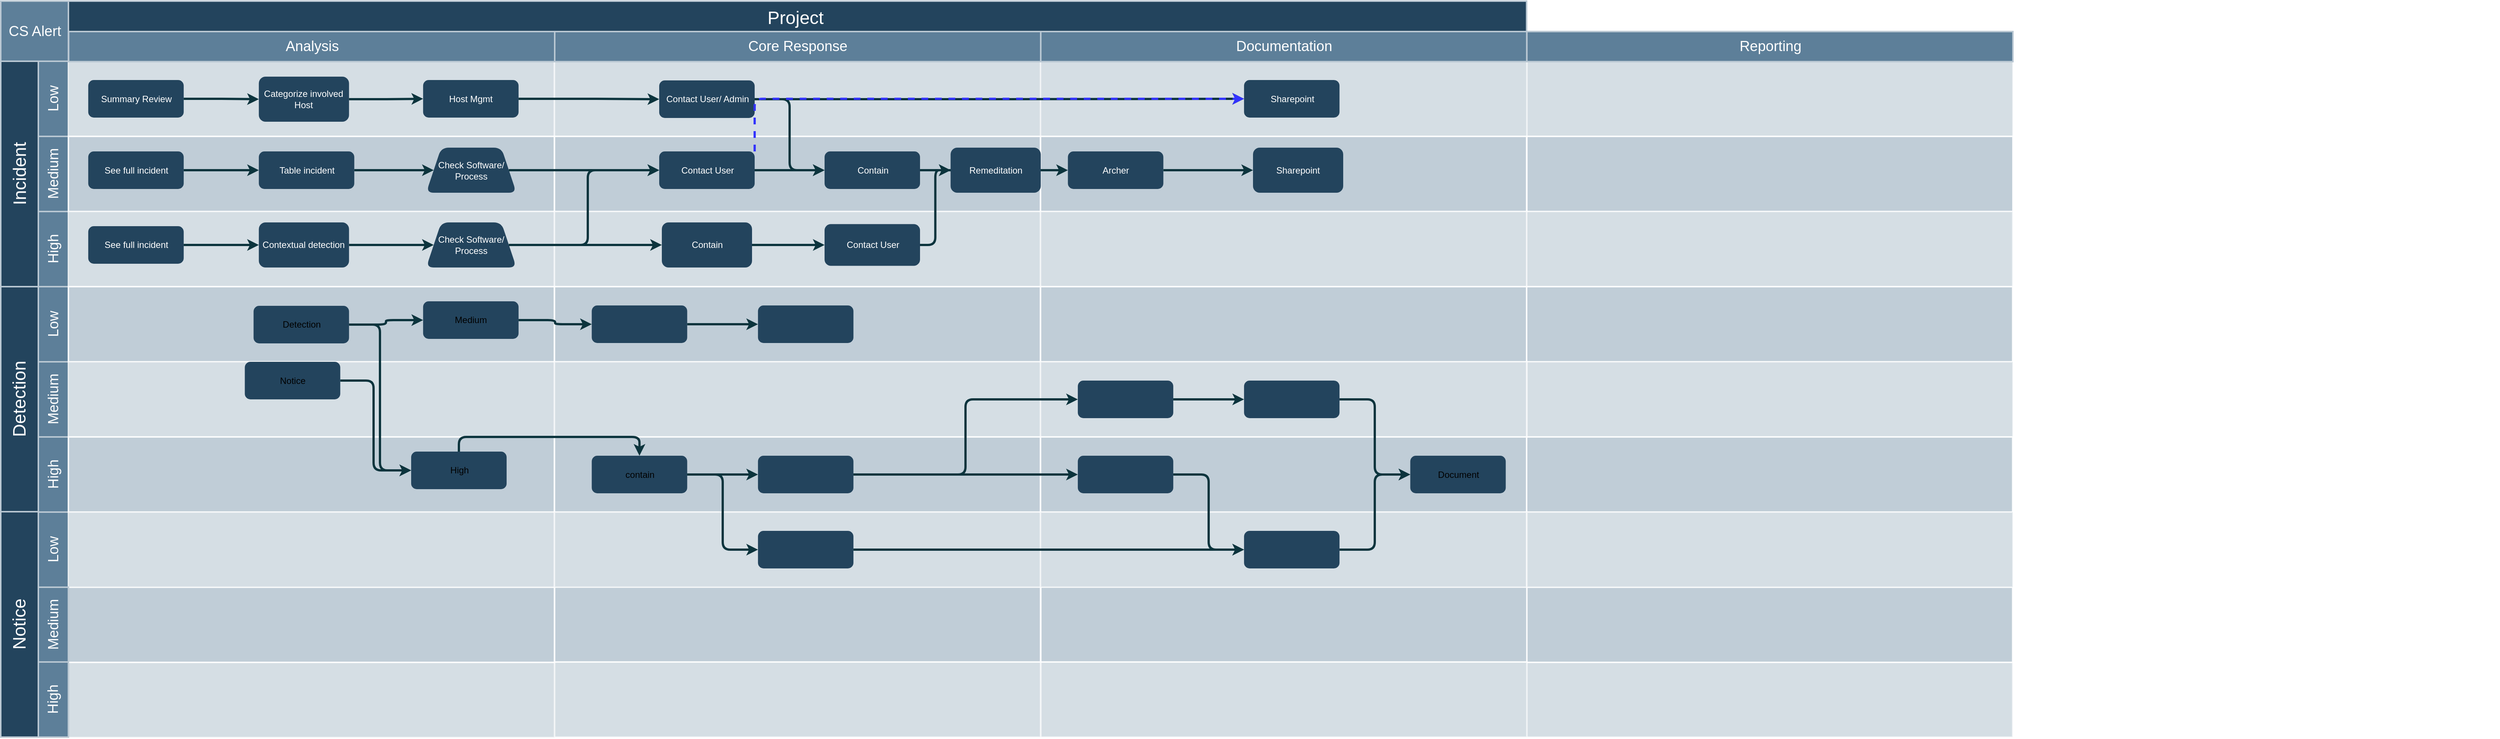 <mxfile version="21.6.5" type="github">
  <diagram id="6a731a19-8d31-9384-78a2-239565b7b9f0" name="Page-1">
    <mxGraphModel dx="1195" dy="-175" grid="1" gridSize="10" guides="1" tooltips="1" connect="1" arrows="1" fold="1" page="1" pageScale="1" pageWidth="1169" pageHeight="827" background="none" math="0" shadow="0">
      <root>
        <mxCell id="0" />
        <mxCell id="1" parent="0" />
        <mxCell id="Bg-LwxP5u8JBHM3GzIbE-153" value="" style="strokeColor=#FFFFFF;fillColor=#BAC8D3;fontSize=18;strokeWidth=2;fontFamily=Helvetica;html=1;opacity=60;" vertex="1" parent="1">
          <mxGeometry x="2184" y="1730" width="646.667" height="100" as="geometry" />
        </mxCell>
        <mxCell id="Bg-LwxP5u8JBHM3GzIbE-150" value="" style="strokeColor=#FFFFFF;fillColor=#BAC8D3;fontSize=18;strokeWidth=2;fontFamily=Helvetica;html=1;opacity=90;" vertex="1" parent="1">
          <mxGeometry x="2184" y="1630.5" width="646.667" height="100" as="geometry" />
        </mxCell>
        <mxCell id="Bg-LwxP5u8JBHM3GzIbE-152" value="" style="strokeColor=#FFFFFF;fillColor=#BAC8D3;fontSize=18;strokeWidth=2;fontFamily=Helvetica;html=1;opacity=60;" vertex="1" parent="1">
          <mxGeometry x="1537.67" y="1730" width="646.667" height="100" as="geometry" />
        </mxCell>
        <mxCell id="Bg-LwxP5u8JBHM3GzIbE-149" value="" style="strokeColor=#FFFFFF;fillColor=#BAC8D3;fontSize=18;strokeWidth=2;fontFamily=Helvetica;html=1;opacity=90;" vertex="1" parent="1">
          <mxGeometry x="1537.67" y="1630" width="646.667" height="100" as="geometry" />
        </mxCell>
        <mxCell id="Bg-LwxP5u8JBHM3GzIbE-151" value="" style="strokeColor=#FFFFFF;fillColor=#BAC8D3;fontSize=18;strokeWidth=2;fontFamily=Helvetica;html=1;opacity=60;" vertex="1" parent="1">
          <mxGeometry x="890.67" y="1730" width="646.667" height="100" as="geometry" />
        </mxCell>
        <mxCell id="Bg-LwxP5u8JBHM3GzIbE-148" value="" style="strokeColor=#FFFFFF;fillColor=#BAC8D3;fontSize=18;strokeWidth=2;fontFamily=Helvetica;html=1;opacity=90;" vertex="1" parent="1">
          <mxGeometry x="890.67" y="1630" width="646.667" height="100" as="geometry" />
        </mxCell>
        <mxCell id="Bg-LwxP5u8JBHM3GzIbE-146" value="" style="strokeColor=#FFFFFF;fillColor=#BAC8D3;fontSize=18;strokeWidth=2;fontFamily=Helvetica;html=1;opacity=60;" vertex="1" parent="1">
          <mxGeometry x="244" y="1730.5" width="646.667" height="100" as="geometry" />
        </mxCell>
        <mxCell id="Bg-LwxP5u8JBHM3GzIbE-144" value="" style="strokeColor=#FFFFFF;fillColor=#BAC8D3;fontSize=18;strokeWidth=2;fontFamily=Helvetica;html=1;opacity=90;" vertex="1" parent="1">
          <mxGeometry x="244" y="1630.5" width="646.667" height="100" as="geometry" />
        </mxCell>
        <mxCell id="QCx148pyQ3E5ddYZ-PJV-153" value="" style="strokeColor=#FFFFFF;fillColor=#BAC8D3;fontSize=18;strokeWidth=2;fontFamily=Helvetica;html=1;opacity=60;" parent="1" vertex="1">
          <mxGeometry x="2184.003" y="930.5" width="647" height="100" as="geometry" />
        </mxCell>
        <mxCell id="QCx148pyQ3E5ddYZ-PJV-151" value="" style="strokeColor=#FFFFFF;fillColor=#BAC8D3;fontSize=18;strokeWidth=2;fontFamily=Helvetica;html=1;opacity=90;" parent="1" vertex="1">
          <mxGeometry x="2184.333" y="1030.5" width="646.667" height="100" as="geometry" />
        </mxCell>
        <mxCell id="QCx148pyQ3E5ddYZ-PJV-150" value="" style="strokeColor=#FFFFFF;fillColor=#BAC8D3;fontSize=18;strokeWidth=2;fontFamily=Helvetica;html=1;opacity=60;" parent="1" vertex="1">
          <mxGeometry x="2184.003" y="1130.5" width="646.667" height="100" as="geometry" />
        </mxCell>
        <mxCell id="QCx148pyQ3E5ddYZ-PJV-148" value="" style="strokeColor=#FFFFFF;fillColor=#BAC8D3;fontSize=18;strokeWidth=2;fontFamily=Helvetica;html=1;opacity=90;" parent="1" vertex="1">
          <mxGeometry x="2184" y="1230.5" width="646.667" height="100" as="geometry" />
        </mxCell>
        <mxCell id="QCx148pyQ3E5ddYZ-PJV-154" value="" style="strokeColor=#FFFFFF;fillColor=#BAC8D3;fontSize=18;strokeWidth=2;fontFamily=Helvetica;html=1;opacity=60;" parent="1" vertex="1">
          <mxGeometry x="2184.333" y="1330.5" width="646.667" height="100" as="geometry" />
        </mxCell>
        <mxCell id="QCx148pyQ3E5ddYZ-PJV-155" value="" style="strokeColor=#FFFFFF;fillColor=#BAC8D3;fontSize=18;strokeWidth=2;fontFamily=Helvetica;html=1;opacity=90;" parent="1" vertex="1">
          <mxGeometry x="2184.003" y="1430.5" width="646.667" height="100" as="geometry" />
        </mxCell>
        <mxCell id="56" value="Project&#xa;" style="strokeColor=#BAC8D3;fillColor=#23445D;fontSize=24;strokeWidth=2;fontFamily=Helvetica;html=1;fontColor=#FFFFFF;fontStyle=0;spacingBottom=8;spacingRight=0;spacingLeft=83;" parent="1" vertex="1">
          <mxGeometry x="154" y="850.5" width="2030" height="80" as="geometry" />
        </mxCell>
        <mxCell id="57" value="Incident" style="strokeColor=#BAC8D3;fillColor=#23445D;fontSize=24;strokeWidth=2;horizontal=0;fontFamily=Helvetica;html=1;fontColor=#FFFFFF;fontStyle=0" parent="1" vertex="1">
          <mxGeometry x="154" y="930.5" width="50" height="300" as="geometry" />
        </mxCell>
        <mxCell id="58" value="Low" style="strokeColor=#BAC8D3;fillColor=#5d7f99;fontSize=19;strokeWidth=2;horizontal=0;fontFamily=Helvetica;html=1;labelBackgroundColor=none;fontColor=#FFFFFF;" parent="1" vertex="1">
          <mxGeometry x="204" y="930.5" width="40" height="100" as="geometry" />
        </mxCell>
        <mxCell id="59" value="CS Alert" style="strokeColor=#BAC8D3;fillColor=#5d7f99;fontSize=19;strokeWidth=2;fontFamily=Helvetica;html=1;labelBackgroundColor=none;fontColor=#FFFFFF;" parent="1" vertex="1">
          <mxGeometry x="154" y="850.5" width="90" height="80" as="geometry" />
        </mxCell>
        <mxCell id="60" value="Medium" style="strokeColor=#BAC8D3;fillColor=#5d7f99;fontSize=19;strokeWidth=2;horizontal=0;fontFamily=Helvetica;html=1;labelBackgroundColor=none;fontColor=#FFFFFF;" parent="1" vertex="1">
          <mxGeometry x="204" y="1030.5" width="40" height="100" as="geometry" />
        </mxCell>
        <mxCell id="61" value="High" style="strokeColor=#BAC8D3;fillColor=#5d7f99;fontSize=19;strokeWidth=2;horizontal=0;fontFamily=Helvetica;html=1;labelBackgroundColor=none;fontColor=#FFFFFF;" parent="1" vertex="1">
          <mxGeometry x="204" y="1130.5" width="40" height="100" as="geometry" />
        </mxCell>
        <mxCell id="62" value="Medium" style="strokeColor=#BAC8D3;fillColor=#5d7f99;fontSize=19;strokeWidth=2;horizontal=0;fontFamily=Helvetica;html=1;labelBackgroundColor=none;fontColor=#FFFFFF;" parent="1" vertex="1">
          <mxGeometry x="204" y="1330.5" width="40" height="100" as="geometry" />
        </mxCell>
        <mxCell id="63" value="Low" style="strokeColor=#BAC8D3;fillColor=#5d7f99;fontSize=19;strokeWidth=2;horizontal=0;fontFamily=Helvetica;html=1;labelBackgroundColor=none;fontColor=#FFFFFF;" parent="1" vertex="1">
          <mxGeometry x="204" y="1230.5" width="40" height="100" as="geometry" />
        </mxCell>
        <mxCell id="64" value="Detection" style="strokeColor=#BAC8D3;fillColor=#23445D;fontSize=24;strokeWidth=2;horizontal=0;fontFamily=Helvetica;html=1;fontColor=#FFFFFF;fontStyle=0" parent="1" vertex="1">
          <mxGeometry x="154" y="1230.5" width="50" height="299.5" as="geometry" />
        </mxCell>
        <mxCell id="65" value="Low" style="strokeColor=#BAC8D3;fillColor=#5d7f99;fontSize=19;strokeWidth=2;horizontal=0;fontFamily=Helvetica;html=1;labelBackgroundColor=none;fontColor=#FFFFFF;" parent="1" vertex="1">
          <mxGeometry x="204" y="1530.5" width="40" height="100" as="geometry" />
        </mxCell>
        <mxCell id="66" value="High" style="strokeColor=#BAC8D3;fillColor=#5d7f99;fontSize=19;strokeWidth=2;horizontal=0;fontFamily=Helvetica;html=1;labelBackgroundColor=none;fontColor=#FFFFFF;" parent="1" vertex="1">
          <mxGeometry x="204" y="1430.5" width="40" height="100" as="geometry" />
        </mxCell>
        <mxCell id="67" value="Notice" style="strokeColor=#BAC8D3;fillColor=#23445D;fontSize=24;strokeWidth=2;horizontal=0;fontFamily=Helvetica;html=1;fontColor=#FFFFFF;fontStyle=0" parent="1" vertex="1">
          <mxGeometry x="154" y="1530" width="50" height="300" as="geometry" />
        </mxCell>
        <mxCell id="68" value="" style="strokeColor=#FFFFFF;fillColor=#BAC8D3;fontSize=18;strokeWidth=2;fontFamily=Helvetica;html=1;opacity=60;" parent="1" vertex="1">
          <mxGeometry x="244" y="930.5" width="646.667" height="100" as="geometry" />
        </mxCell>
        <mxCell id="69" value="" style="strokeColor=#FFFFFF;fillColor=#BAC8D3;fontSize=18;strokeWidth=2;fontFamily=Helvetica;html=1;opacity=90;" parent="1" vertex="1">
          <mxGeometry x="244" y="1030.5" width="646.667" height="100" as="geometry" />
        </mxCell>
        <mxCell id="70" value="" style="strokeColor=#FFFFFF;fillColor=#BAC8D3;fontSize=18;strokeWidth=2;fontFamily=Helvetica;html=1;opacity=60;" parent="1" vertex="1">
          <mxGeometry x="244" y="1130.5" width="646.667" height="100" as="geometry" />
        </mxCell>
        <mxCell id="71" value="" style="strokeColor=#FFFFFF;fillColor=#BAC8D3;fontSize=18;strokeWidth=2;fontFamily=Helvetica;html=1;opacity=90;" parent="1" vertex="1">
          <mxGeometry x="244" y="1230.5" width="646.667" height="100" as="geometry" />
        </mxCell>
        <mxCell id="72" value="" style="strokeColor=#FFFFFF;fillColor=#BAC8D3;fontSize=18;strokeWidth=2;fontFamily=Helvetica;html=1;opacity=60;" parent="1" vertex="1">
          <mxGeometry x="244" y="1330.5" width="646.667" height="100" as="geometry" />
        </mxCell>
        <mxCell id="73" value="" style="strokeColor=#FFFFFF;fillColor=#BAC8D3;fontSize=18;strokeWidth=2;fontFamily=Helvetica;html=1;opacity=90;" parent="1" vertex="1">
          <mxGeometry x="244" y="1430.5" width="646.667" height="100" as="geometry" />
        </mxCell>
        <mxCell id="74" value="" style="strokeColor=#FFFFFF;fillColor=#BAC8D3;fontSize=18;strokeWidth=2;fontFamily=Helvetica;html=1;opacity=60;" parent="1" vertex="1">
          <mxGeometry x="244" y="1530.5" width="646.667" height="100" as="geometry" />
        </mxCell>
        <mxCell id="75" value="" style="strokeColor=#FFFFFF;fillColor=#BAC8D3;fontSize=18;strokeWidth=2;fontFamily=Helvetica;html=1;opacity=60;" parent="1" vertex="1">
          <mxGeometry x="890.667" y="930.5" width="647" height="100" as="geometry" />
        </mxCell>
        <mxCell id="76" value="" style="strokeColor=#FFFFFF;fillColor=#BAC8D3;fontSize=18;strokeWidth=2;fontFamily=Helvetica;html=1;opacity=90;" parent="1" vertex="1">
          <mxGeometry x="890.667" y="1030.5" width="646.667" height="100" as="geometry" />
        </mxCell>
        <mxCell id="77" value="" style="strokeColor=#FFFFFF;fillColor=#BAC8D3;fontSize=18;strokeWidth=2;fontFamily=Helvetica;html=1;opacity=60;" parent="1" vertex="1">
          <mxGeometry x="890.667" y="1130.5" width="646.667" height="100" as="geometry" />
        </mxCell>
        <mxCell id="78" value="" style="strokeColor=#FFFFFF;fillColor=#BAC8D3;fontSize=18;strokeWidth=2;fontFamily=Helvetica;html=1;opacity=90;" parent="1" vertex="1">
          <mxGeometry x="890.667" y="1230.5" width="646.667" height="100" as="geometry" />
        </mxCell>
        <mxCell id="79" value="" style="strokeColor=#FFFFFF;fillColor=#BAC8D3;fontSize=18;strokeWidth=2;fontFamily=Helvetica;html=1;opacity=60;" parent="1" vertex="1">
          <mxGeometry x="890.667" y="1330.5" width="646.667" height="100" as="geometry" />
        </mxCell>
        <mxCell id="80" value="" style="strokeColor=#FFFFFF;fillColor=#BAC8D3;fontSize=18;strokeWidth=2;fontFamily=Helvetica;html=1;opacity=90;" parent="1" vertex="1">
          <mxGeometry x="890.667" y="1430.5" width="646.667" height="100" as="geometry" />
        </mxCell>
        <mxCell id="81" value="" style="strokeColor=#FFFFFF;fillColor=#BAC8D3;fontSize=18;strokeWidth=2;fontFamily=Helvetica;html=1;opacity=60;fontStyle=4" parent="1" vertex="1">
          <mxGeometry x="890.667" y="1530.5" width="646.667" height="100" as="geometry" />
        </mxCell>
        <mxCell id="82" value="" style="strokeColor=#FFFFFF;fillColor=#BAC8D3;fontSize=18;strokeWidth=2;fontFamily=Helvetica;html=1;opacity=60;" parent="1" vertex="1">
          <mxGeometry x="1537.333" y="930.5" width="647" height="100" as="geometry" />
        </mxCell>
        <mxCell id="83" value="" style="strokeColor=#FFFFFF;fillColor=#BAC8D3;fontSize=18;strokeWidth=2;fontFamily=Helvetica;html=1;opacity=90;" parent="1" vertex="1">
          <mxGeometry x="1537.333" y="1030.5" width="646.667" height="100" as="geometry" />
        </mxCell>
        <mxCell id="84" value="" style="strokeColor=#FFFFFF;fillColor=#BAC8D3;fontSize=18;strokeWidth=2;fontFamily=Helvetica;html=1;opacity=60;" parent="1" vertex="1">
          <mxGeometry x="1537.333" y="1130.5" width="646.667" height="100" as="geometry" />
        </mxCell>
        <mxCell id="85" value="" style="strokeColor=#FFFFFF;fillColor=#BAC8D3;fontSize=18;strokeWidth=2;fontFamily=Helvetica;html=1;opacity=90;" parent="1" vertex="1">
          <mxGeometry x="1537.333" y="1230.5" width="646.667" height="100" as="geometry" />
        </mxCell>
        <mxCell id="86" value="" style="strokeColor=#FFFFFF;fillColor=#BAC8D3;fontSize=18;strokeWidth=2;fontFamily=Helvetica;html=1;opacity=60;" parent="1" vertex="1">
          <mxGeometry x="1537.333" y="1330.5" width="646.667" height="100" as="geometry" />
        </mxCell>
        <mxCell id="87" value="" style="strokeColor=#FFFFFF;fillColor=#BAC8D3;fontSize=18;strokeWidth=2;fontFamily=Helvetica;html=1;opacity=90;" parent="1" vertex="1">
          <mxGeometry x="1537.333" y="1430.5" width="646.667" height="100" as="geometry" />
        </mxCell>
        <mxCell id="88" value="" style="strokeColor=#FFFFFF;fillColor=#BAC8D3;fontSize=18;strokeWidth=2;fontFamily=Helvetica;html=1;opacity=60;fontStyle=4" parent="1" vertex="1">
          <mxGeometry x="1537.333" y="1530.5" width="646.667" height="100" as="geometry" />
        </mxCell>
        <mxCell id="Bg-LwxP5u8JBHM3GzIbE-156" value="" style="edgeStyle=orthogonalEdgeStyle;rounded=0;orthogonalLoop=1;jettySize=auto;html=1;strokeWidth=3;strokeColor=#0C343D;" edge="1" parent="1" source="90" target="Bg-LwxP5u8JBHM3GzIbE-155">
          <mxGeometry relative="1" as="geometry" />
        </mxCell>
        <mxCell id="90" value="&lt;font color=&quot;#FFFFFF&quot;&gt;Summary Review &lt;/font&gt;" style="rounded=1;fillColor=#23445D;strokeColor=none;strokeWidth=2;fontFamily=Helvetica;html=1;gradientColor=none;" parent="1" vertex="1">
          <mxGeometry x="270.395" y="955.5" width="127" height="50" as="geometry" />
        </mxCell>
        <mxCell id="91" value="&lt;font color=&quot;#FFFFFF&quot;&gt;Host Mgmt&lt;span style=&quot;white-space: pre;&quot;&gt;&lt;/span&gt;&lt;/font&gt;" style="rounded=1;fillColor=#23445D;strokeColor=none;strokeWidth=2;fontFamily=Helvetica;html=1;gradientColor=none;" parent="1" vertex="1">
          <mxGeometry x="715.905" y="955.5" width="127" height="50" as="geometry" />
        </mxCell>
        <mxCell id="93" value="Medium " style="rounded=1;fillColor=#23445D;strokeColor=none;strokeWidth=2;fontFamily=Helvetica;html=1;gradientColor=none;" parent="1" vertex="1">
          <mxGeometry x="715.905" y="1250" width="127" height="50" as="geometry" />
        </mxCell>
        <mxCell id="94" value="High " style="rounded=1;fillColor=#23445D;strokeColor=none;strokeWidth=2;fontFamily=Helvetica;html=1;gradientColor=none;" parent="1" vertex="1">
          <mxGeometry x="700.005" y="1450" width="127" height="50" as="geometry" />
        </mxCell>
        <mxCell id="Bg-LwxP5u8JBHM3GzIbE-256" value="" style="edgeStyle=orthogonalEdgeStyle;rounded=0;orthogonalLoop=1;jettySize=auto;html=1;strokeColor=#0C343D;strokeWidth=3;" edge="1" parent="1" source="97" target="Bg-LwxP5u8JBHM3GzIbE-255">
          <mxGeometry relative="1" as="geometry" />
        </mxCell>
        <mxCell id="97" value="&lt;font color=&quot;#FFFFFF&quot;&gt;Contain&lt;/font&gt;" style="rounded=1;fillColor=#23445D;strokeColor=none;strokeWidth=2;fontFamily=Helvetica;html=1;gradientColor=none;" parent="1" vertex="1">
          <mxGeometry x="1250.005" y="1050.5" width="127" height="50" as="geometry" />
        </mxCell>
        <mxCell id="99" value="Document " style="rounded=1;fillColor=#23445D;strokeColor=none;strokeWidth=2;gradientColor=none;fontFamily=Helvetica;html=1;" parent="1" vertex="1">
          <mxGeometry x="2029.238" y="1455.5" width="127" height="50" as="geometry" />
        </mxCell>
        <mxCell id="100" value="" style="rounded=1;fillColor=#23445D;strokeColor=none;strokeWidth=2;fontFamily=Helvetica;html=1;gradientColor=none;" parent="1" vertex="1">
          <mxGeometry x="1161.415" y="1255.5" width="127" height="50" as="geometry" />
        </mxCell>
        <mxCell id="101" value="" style="rounded=1;fillColor=#23445D;strokeColor=none;strokeWidth=2;fontFamily=Helvetica;html=1;gradientColor=none;" parent="1" vertex="1">
          <mxGeometry x="1161.415" y="1555.5" width="127" height="50" as="geometry" />
        </mxCell>
        <mxCell id="102" value="contain" style="rounded=1;fillColor=#23445D;strokeColor=none;strokeWidth=2;fontFamily=Helvetica;html=1;gradientColor=none;" parent="1" vertex="1">
          <mxGeometry x="940.259" y="1455.5" width="127" height="50" as="geometry" />
        </mxCell>
        <mxCell id="103" value="" style="rounded=1;fillColor=#23445D;strokeColor=none;strokeWidth=2;fontFamily=Helvetica;html=1;gradientColor=none;" parent="1" vertex="1">
          <mxGeometry x="1161.415" y="1455.5" width="127" height="50" as="geometry" />
        </mxCell>
        <mxCell id="104" value="" style="rounded=1;fillColor=#23445D;strokeColor=none;strokeWidth=2;fontFamily=Helvetica;html=1;gradientColor=none;" parent="1" vertex="1">
          <mxGeometry x="940.259" y="1255.5" width="127" height="50" as="geometry" />
        </mxCell>
        <mxCell id="106" value="" style="rounded=1;fillColor=#23445D;strokeColor=none;strokeWidth=2;gradientColor=none;fontFamily=Helvetica;html=1;" parent="1" vertex="1">
          <mxGeometry x="1586.925" y="1355.5" width="127" height="50" as="geometry" />
        </mxCell>
        <mxCell id="107" value="" style="rounded=1;fillColor=#23445D;strokeColor=none;strokeWidth=2;gradientColor=none;fontFamily=Helvetica;html=1;" parent="1" vertex="1">
          <mxGeometry x="1808.082" y="1355.5" width="127" height="50" as="geometry" />
        </mxCell>
        <mxCell id="Bg-LwxP5u8JBHM3GzIbE-211" value="" style="edgeStyle=orthogonalEdgeStyle;rounded=0;orthogonalLoop=1;jettySize=auto;html=1;strokeWidth=3;strokeColor=#0C343D;" edge="1" parent="1" source="108" target="Bg-LwxP5u8JBHM3GzIbE-210">
          <mxGeometry relative="1" as="geometry" />
        </mxCell>
        <mxCell id="108" value="&lt;font color=&quot;#FFFFFF&quot;&gt;Archer &lt;/font&gt;" style="rounded=1;fillColor=#23445D;strokeColor=none;strokeWidth=2;gradientColor=none;fontFamily=Helvetica;html=1;" parent="1" vertex="1">
          <mxGeometry x="1573.728" y="1050.5" width="127" height="50" as="geometry" />
        </mxCell>
        <mxCell id="109" value="" style="rounded=1;fillColor=#23445D;strokeColor=none;strokeWidth=2;gradientColor=none;fontFamily=Helvetica;html=1;" parent="1" vertex="1">
          <mxGeometry x="1586.925" y="1455.5" width="127" height="50" as="geometry" />
        </mxCell>
        <mxCell id="110" value="" style="rounded=1;fillColor=#23445D;strokeColor=none;strokeWidth=2;gradientColor=none;fontFamily=Helvetica;html=1;" parent="1" vertex="1">
          <mxGeometry x="1808.082" y="1555.5" width="127" height="50" as="geometry" />
        </mxCell>
        <mxCell id="111" value="&lt;font color=&quot;#FFFFFF&quot;&gt;Sharepoint &lt;/font&gt;" style="rounded=1;fillColor=#23445D;strokeColor=none;strokeWidth=2;gradientColor=none;fontFamily=Helvetica;html=1;" parent="1" vertex="1">
          <mxGeometry x="1808.082" y="955.5" width="127" height="50" as="geometry" />
        </mxCell>
        <mxCell id="116" value="" style="edgeStyle=elbowEdgeStyle;elbow=horizontal;strokeWidth=3;strokeColor=#0C343D;fontFamily=Helvetica;html=1;" parent="1" source="96" target="93" edge="1">
          <mxGeometry x="6.449" y="830.5" width="131.973" height="100" as="geometry">
            <mxPoint x="6.449" y="930.5" as="sourcePoint" />
            <mxPoint x="138.422" y="830.5" as="targetPoint" />
          </mxGeometry>
        </mxCell>
        <mxCell id="117" value="" style="edgeStyle=elbowEdgeStyle;elbow=horizontal;strokeWidth=3;strokeColor=#0C343D;fontFamily=Helvetica;html=1;" parent="1" source="96" target="94" edge="1">
          <mxGeometry x="6.449" y="830.5" width="131.973" height="100" as="geometry">
            <mxPoint x="6.449" y="930.5" as="sourcePoint" />
            <mxPoint x="138.422" y="830.5" as="targetPoint" />
          </mxGeometry>
        </mxCell>
        <mxCell id="118" value="" style="edgeStyle=elbowEdgeStyle;elbow=horizontal;strokeWidth=3;strokeColor=#0C343D;fontFamily=Helvetica;html=1;" parent="1" source="95" target="94" edge="1">
          <mxGeometry x="6.449" y="830.5" width="131.973" height="100" as="geometry">
            <mxPoint x="6.449" y="930.5" as="sourcePoint" />
            <mxPoint x="138.422" y="830.5" as="targetPoint" />
            <Array as="points">
              <mxPoint x="650" y="1430" />
            </Array>
          </mxGeometry>
        </mxCell>
        <mxCell id="120" value="" style="edgeStyle=elbowEdgeStyle;elbow=horizontal;strokeWidth=3;strokeColor=#0C343D;fontFamily=Helvetica;html=1;" parent="1" source="93" target="104" edge="1">
          <mxGeometry x="6.449" y="830.5" width="131.973" height="100" as="geometry">
            <mxPoint x="6.449" y="930.5" as="sourcePoint" />
            <mxPoint x="138.422" y="830.5" as="targetPoint" />
          </mxGeometry>
        </mxCell>
        <mxCell id="121" value="" style="edgeStyle=elbowEdgeStyle;elbow=horizontal;strokeWidth=3;strokeColor=#0C343D;fontFamily=Helvetica;html=1;" parent="1" source="104" target="100" edge="1">
          <mxGeometry x="6.449" y="830.5" width="131.973" height="100" as="geometry">
            <mxPoint x="6.449" y="930.5" as="sourcePoint" />
            <mxPoint x="138.422" y="830.5" as="targetPoint" />
          </mxGeometry>
        </mxCell>
        <mxCell id="122" value="" style="edgeStyle=elbowEdgeStyle;elbow=horizontal;strokeWidth=3;strokeColor=#0C343D;fontFamily=Helvetica;html=1;" parent="1" source="91" target="98" edge="1">
          <mxGeometry x="6.449" y="830.5" width="131.973" height="100" as="geometry">
            <mxPoint x="6.449" y="930.5" as="sourcePoint" />
            <mxPoint x="138.422" y="830.5" as="targetPoint" />
          </mxGeometry>
        </mxCell>
        <mxCell id="123" value="" style="edgeStyle=elbowEdgeStyle;elbow=horizontal;strokeWidth=3;strokeColor=#0C343D;fontFamily=Helvetica;html=1;" parent="1" source="94" target="102" edge="1">
          <mxGeometry x="6.449" y="830.5" width="131.973" height="100" as="geometry">
            <mxPoint x="6.449" y="930.5" as="sourcePoint" />
            <mxPoint x="138.422" y="830.5" as="targetPoint" />
            <Array as="points">
              <mxPoint x="877.469" y="1430.5" />
            </Array>
          </mxGeometry>
        </mxCell>
        <mxCell id="124" value="" style="edgeStyle=elbowEdgeStyle;elbow=horizontal;strokeWidth=3;strokeColor=#0C343D;fontFamily=Helvetica;html=1;" parent="1" source="102" target="103" edge="1">
          <mxGeometry x="6.449" y="830.5" width="131.973" height="100" as="geometry">
            <mxPoint x="6.449" y="930.5" as="sourcePoint" />
            <mxPoint x="138.422" y="830.5" as="targetPoint" />
          </mxGeometry>
        </mxCell>
        <mxCell id="125" value="" style="edgeStyle=elbowEdgeStyle;elbow=horizontal;strokeWidth=3;strokeColor=#0C343D;fontFamily=Helvetica;html=1;" parent="1" source="102" target="101" edge="1">
          <mxGeometry x="6.449" y="830.5" width="131.973" height="100" as="geometry">
            <mxPoint x="6.449" y="930.5" as="sourcePoint" />
            <mxPoint x="138.422" y="830.5" as="targetPoint" />
          </mxGeometry>
        </mxCell>
        <mxCell id="126" value="" style="edgeStyle=elbowEdgeStyle;elbow=horizontal;strokeWidth=3;strokeColor=#0C343D;fontFamily=Helvetica;html=1;" parent="1" source="101" target="110" edge="1">
          <mxGeometry x="6.449" y="830.5" width="131.973" height="100" as="geometry">
            <mxPoint x="6.449" y="930.5" as="sourcePoint" />
            <mxPoint x="138.422" y="830.5" as="targetPoint" />
          </mxGeometry>
        </mxCell>
        <mxCell id="127" value="" style="edgeStyle=elbowEdgeStyle;elbow=horizontal;strokeWidth=3;strokeColor=#0C343D;fontFamily=Helvetica;html=1;" parent="1" source="110" target="99" edge="1">
          <mxGeometry x="6.449" y="830.5" width="131.973" height="100" as="geometry">
            <mxPoint x="6.449" y="930.5" as="sourcePoint" />
            <mxPoint x="138.422" y="830.5" as="targetPoint" />
          </mxGeometry>
        </mxCell>
        <mxCell id="129" value="" style="edgeStyle=elbowEdgeStyle;elbow=horizontal;strokeWidth=3;strokeColor=#0C343D;fontFamily=Helvetica;html=1;" parent="1" source="109" target="110" edge="1">
          <mxGeometry x="6.449" y="830.5" width="131.973" height="100" as="geometry">
            <mxPoint x="6.449" y="930.5" as="sourcePoint" />
            <mxPoint x="138.422" y="830.5" as="targetPoint" />
          </mxGeometry>
        </mxCell>
        <mxCell id="130" value="" style="edgeStyle=elbowEdgeStyle;elbow=horizontal;strokeWidth=3;strokeColor=#0C343D;fontFamily=Helvetica;html=1;" parent="1" source="103" target="106" edge="1">
          <mxGeometry x="6.449" y="830.5" width="131.973" height="100" as="geometry">
            <mxPoint x="6.449" y="930.5" as="sourcePoint" />
            <mxPoint x="138.422" y="830.5" as="targetPoint" />
          </mxGeometry>
        </mxCell>
        <mxCell id="131" value="" style="edgeStyle=elbowEdgeStyle;elbow=horizontal;strokeWidth=3;strokeColor=#0C343D;fontFamily=Helvetica;html=1;" parent="1" source="103" target="109" edge="1">
          <mxGeometry x="6.449" y="830.5" width="131.973" height="100" as="geometry">
            <mxPoint x="6.449" y="930.5" as="sourcePoint" />
            <mxPoint x="138.422" y="830.5" as="targetPoint" />
          </mxGeometry>
        </mxCell>
        <mxCell id="133" value="" style="edgeStyle=elbowEdgeStyle;elbow=horizontal;strokeWidth=3;strokeColor=#0C343D;fontFamily=Helvetica;html=1;" parent="1" source="97" target="108" edge="1">
          <mxGeometry x="6.449" y="830.5" width="131.973" height="100" as="geometry">
            <mxPoint x="6.449" y="930.5" as="sourcePoint" />
            <mxPoint x="138.422" y="830.5" as="targetPoint" />
          </mxGeometry>
        </mxCell>
        <mxCell id="135" value="" style="edgeStyle=elbowEdgeStyle;elbow=horizontal;strokeWidth=3;strokeColor=#0C343D;fontFamily=Helvetica;html=1;" parent="1" source="98" target="111" edge="1">
          <mxGeometry x="6.449" y="830.5" width="131.973" height="100" as="geometry">
            <mxPoint x="6.449" y="930.5" as="sourcePoint" />
            <mxPoint x="138.422" y="830.5" as="targetPoint" />
          </mxGeometry>
        </mxCell>
        <mxCell id="137" value="" style="edgeStyle=elbowEdgeStyle;elbow=horizontal;strokeWidth=3;strokeColor=#0C343D;fontFamily=Helvetica;html=1;" parent="1" source="107" target="99" edge="1">
          <mxGeometry x="6.449" y="830.5" width="131.973" height="100" as="geometry">
            <mxPoint x="6.449" y="930.5" as="sourcePoint" />
            <mxPoint x="138.422" y="830.5" as="targetPoint" />
          </mxGeometry>
        </mxCell>
        <mxCell id="138" value="" style="edgeStyle=elbowEdgeStyle;elbow=horizontal;strokeWidth=3;strokeColor=#0C343D;fontFamily=Helvetica;html=1;" parent="1" source="106" target="107" edge="1">
          <mxGeometry x="6.449" y="830.5" width="131.973" height="100" as="geometry">
            <mxPoint x="6.449" y="930.5" as="sourcePoint" />
            <mxPoint x="138.422" y="830.5" as="targetPoint" />
          </mxGeometry>
        </mxCell>
        <mxCell id="140" value="" style="group" parent="1" vertex="1" connectable="0">
          <mxGeometry x="244.34" y="891" width="3233.33" height="739.5" as="geometry" />
        </mxCell>
        <mxCell id="141" value="Analysis" style="strokeColor=#BAC8D3;fillColor=#5d7f99;fontSize=19;strokeWidth=2;fontFamily=Helvetica;html=1;labelBackgroundColor=none;fontColor=#FFFFFF;" parent="140" vertex="1">
          <mxGeometry width="646.666" height="40" as="geometry" />
        </mxCell>
        <mxCell id="142" value="Core Response" style="strokeColor=#BAC8D3;fillColor=#5d7f99;fontSize=19;strokeWidth=2;fontFamily=Helvetica;html=1;labelBackgroundColor=none;fontColor=#FFFFFF;" parent="140" vertex="1">
          <mxGeometry x="646.666" width="646.666" height="40" as="geometry" />
        </mxCell>
        <mxCell id="143" value="Reporting " style="strokeColor=#BAC8D3;fillColor=#5d7f99;fontSize=19;strokeWidth=2;fontFamily=Helvetica;html=1;labelBackgroundColor=none;fontColor=#FFFFFF;" parent="140" vertex="1">
          <mxGeometry x="1293.331" width="646.667" height="40" as="geometry" />
        </mxCell>
        <mxCell id="QCx148pyQ3E5ddYZ-PJV-159" value="" style="strokeColor=#FFFFFF;fillColor=#BAC8D3;fontSize=18;strokeWidth=2;fontFamily=Helvetica;html=1;opacity=60;fontStyle=4" parent="140" vertex="1">
          <mxGeometry x="1939.993" y="639.5" width="646.667" height="100" as="geometry" />
        </mxCell>
        <mxCell id="QCx148pyQ3E5ddYZ-PJV-160" value="" style="group" parent="140" vertex="1" connectable="0">
          <mxGeometry x="-0.01" width="646.667" height="40" as="geometry" />
        </mxCell>
        <mxCell id="QCx148pyQ3E5ddYZ-PJV-161" value="Analysis" style="strokeColor=#BAC8D3;fillColor=#5d7f99;fontSize=19;strokeWidth=2;fontFamily=Helvetica;html=1;labelBackgroundColor=none;fontColor=#FFFFFF;" parent="QCx148pyQ3E5ddYZ-PJV-160" vertex="1">
          <mxGeometry width="646.666" height="40" as="geometry" />
        </mxCell>
        <mxCell id="QCx148pyQ3E5ddYZ-PJV-162" value="Core Response" style="strokeColor=#BAC8D3;fillColor=#5d7f99;fontSize=19;strokeWidth=2;fontFamily=Helvetica;html=1;labelBackgroundColor=none;fontColor=#FFFFFF;" parent="QCx148pyQ3E5ddYZ-PJV-160" vertex="1">
          <mxGeometry x="646.666" width="646.666" height="40" as="geometry" />
        </mxCell>
        <mxCell id="QCx148pyQ3E5ddYZ-PJV-163" value="Documentation" style="strokeColor=#BAC8D3;fillColor=#5d7f99;fontSize=19;strokeWidth=2;fontFamily=Helvetica;html=1;labelBackgroundColor=none;fontColor=#FFFFFF;" parent="QCx148pyQ3E5ddYZ-PJV-160" vertex="1">
          <mxGeometry x="1293.331" width="646.667" height="40" as="geometry" />
        </mxCell>
        <mxCell id="QCx148pyQ3E5ddYZ-PJV-168" value="Reporting " style="strokeColor=#BAC8D3;fillColor=#5d7f99;fontSize=19;strokeWidth=2;fontFamily=Helvetica;html=1;labelBackgroundColor=none;fontColor=#FFFFFF;" parent="140" vertex="1">
          <mxGeometry x="1939.998" width="646.667" height="40" as="geometry" />
        </mxCell>
        <mxCell id="96" value="Detection" style="rounded=1;fillColor=#23445D;strokeColor=none;strokeWidth=2;fontFamily=Helvetica;html=1;gradientColor=none;" parent="140" vertex="1">
          <mxGeometry x="246.004" y="365" width="127" height="50" as="geometry" />
        </mxCell>
        <mxCell id="95" value="Notice " style="rounded=1;fillColor=#23445D;strokeColor=none;strokeWidth=2;fontFamily=Helvetica;html=1;gradientColor=none;" parent="140" vertex="1">
          <mxGeometry x="234.354" y="439.5" width="127" height="50" as="geometry" />
        </mxCell>
        <mxCell id="Bg-LwxP5u8JBHM3GzIbE-155" value="&lt;font color=&quot;#FFFFFF&quot;&gt;Categorize involved Host&lt;/font&gt;" style="whiteSpace=wrap;html=1;fillColor=#23445D;strokeColor=none;rounded=1;strokeWidth=2;gradientColor=none;" vertex="1" parent="140">
          <mxGeometry x="253.005" y="60" width="120" height="60" as="geometry" />
        </mxCell>
        <mxCell id="Bg-LwxP5u8JBHM3GzIbE-203" value="" style="edgeStyle=orthogonalEdgeStyle;rounded=0;orthogonalLoop=1;jettySize=auto;html=1;strokeWidth=3;strokeColor=#0C343D;" edge="1" parent="140" source="Bg-LwxP5u8JBHM3GzIbE-158" target="Bg-LwxP5u8JBHM3GzIbE-202">
          <mxGeometry relative="1" as="geometry" />
        </mxCell>
        <mxCell id="Bg-LwxP5u8JBHM3GzIbE-158" value="&lt;font color=&quot;#FFFFFF&quot;&gt;See full incident &lt;/font&gt;" style="rounded=1;fillColor=#23445D;strokeColor=none;strokeWidth=2;fontFamily=Helvetica;html=1;gradientColor=none;" vertex="1" parent="140">
          <mxGeometry x="26.055" y="159.5" width="127" height="50" as="geometry" />
        </mxCell>
        <mxCell id="Bg-LwxP5u8JBHM3GzIbE-202" value="&lt;font color=&quot;#FFFFFF&quot;&gt;Table incident &lt;/font&gt;" style="rounded=1;fillColor=#23445D;strokeColor=none;strokeWidth=2;fontFamily=Helvetica;html=1;gradientColor=none;" vertex="1" parent="140">
          <mxGeometry x="253.005" y="159.5" width="127" height="50" as="geometry" />
        </mxCell>
        <mxCell id="Bg-LwxP5u8JBHM3GzIbE-204" value="&lt;font color=&quot;#FFFFFF&quot;&gt;Check Software/ Process&lt;/font&gt;" style="whiteSpace=wrap;html=1;fillColor=#23445D;strokeColor=none;rounded=1;strokeWidth=2;gradientColor=none;shape=trapezoid;perimeter=trapezoidPerimeter;fixedSize=1;" vertex="1" parent="140">
          <mxGeometry x="475.665" y="154.5" width="120" height="60" as="geometry" />
        </mxCell>
        <mxCell id="Bg-LwxP5u8JBHM3GzIbE-205" value="" style="edgeStyle=orthogonalEdgeStyle;rounded=0;orthogonalLoop=1;jettySize=auto;html=1;strokeColor=#0C343D;strokeWidth=3;" edge="1" parent="140" source="Bg-LwxP5u8JBHM3GzIbE-202" target="Bg-LwxP5u8JBHM3GzIbE-204">
          <mxGeometry relative="1" as="geometry" />
        </mxCell>
        <mxCell id="Bg-LwxP5u8JBHM3GzIbE-208" value="&lt;font color=&quot;#FFFFFF&quot;&gt;Contact User&lt;/font&gt;" style="rounded=1;fillColor=#23445D;strokeColor=none;strokeWidth=2;fontFamily=Helvetica;html=1;gradientColor=none;" vertex="1" parent="140">
          <mxGeometry x="785.665" y="159.5" width="127" height="50" as="geometry" />
        </mxCell>
        <mxCell id="Bg-LwxP5u8JBHM3GzIbE-209" value="" style="edgeStyle=orthogonalEdgeStyle;rounded=0;orthogonalLoop=1;jettySize=auto;html=1;strokeColor=#0C343D;strokeWidth=3;" edge="1" parent="140" source="Bg-LwxP5u8JBHM3GzIbE-204" target="Bg-LwxP5u8JBHM3GzIbE-208">
          <mxGeometry relative="1" as="geometry" />
        </mxCell>
        <mxCell id="98" value="&lt;font color=&quot;#FFFFFF&quot;&gt;Contact User/ Admin&lt;/font&gt;" style="rounded=1;fillColor=#23445D;strokeColor=none;strokeWidth=2;fontFamily=Helvetica;html=1;gradientColor=none;" parent="140" vertex="1">
          <mxGeometry x="785.661" y="65" width="127" height="50" as="geometry" />
        </mxCell>
        <mxCell id="Bg-LwxP5u8JBHM3GzIbE-215" value="&lt;font color=&quot;#FFFFFF&quot;&gt;See full incident &lt;/font&gt;" style="rounded=1;fillColor=#23445D;strokeColor=none;strokeWidth=2;fontFamily=Helvetica;html=1;gradientColor=none;" vertex="1" parent="140">
          <mxGeometry x="26.055" y="259" width="127" height="50" as="geometry" />
        </mxCell>
        <mxCell id="Bg-LwxP5u8JBHM3GzIbE-216" value="&lt;font color=&quot;#FFFFFF&quot;&gt;Contextual detection&lt;/font&gt;" style="whiteSpace=wrap;html=1;fillColor=#23445D;strokeColor=none;rounded=1;strokeWidth=2;gradientColor=none;" vertex="1" parent="140">
          <mxGeometry x="253.005" y="254" width="120" height="60" as="geometry" />
        </mxCell>
        <mxCell id="Bg-LwxP5u8JBHM3GzIbE-217" value="" style="edgeStyle=orthogonalEdgeStyle;rounded=0;orthogonalLoop=1;jettySize=auto;html=1;strokeColor=#0C343D;strokeWidth=3;" edge="1" parent="140" source="Bg-LwxP5u8JBHM3GzIbE-215" target="Bg-LwxP5u8JBHM3GzIbE-216">
          <mxGeometry relative="1" as="geometry" />
        </mxCell>
        <mxCell id="Bg-LwxP5u8JBHM3GzIbE-254" style="edgeStyle=orthogonalEdgeStyle;rounded=1;orthogonalLoop=1;jettySize=auto;html=1;exitX=1;exitY=0.5;exitDx=0;exitDy=0;entryX=0;entryY=0.5;entryDx=0;entryDy=0;strokeColor=#0C343D;strokeWidth=3;" edge="1" parent="140" source="Bg-LwxP5u8JBHM3GzIbE-218" target="Bg-LwxP5u8JBHM3GzIbE-208">
          <mxGeometry relative="1" as="geometry" />
        </mxCell>
        <mxCell id="Bg-LwxP5u8JBHM3GzIbE-218" value="&lt;font color=&quot;#FFFFFF&quot;&gt;Check Software/ Process&lt;/font&gt;" style="shape=trapezoid;perimeter=trapezoidPerimeter;whiteSpace=wrap;html=1;fixedSize=1;fillColor=#23445D;strokeColor=none;rounded=1;strokeWidth=2;gradientColor=none;" vertex="1" parent="140">
          <mxGeometry x="475.665" y="254" width="120" height="60" as="geometry" />
        </mxCell>
        <mxCell id="Bg-LwxP5u8JBHM3GzIbE-219" value="" style="edgeStyle=orthogonalEdgeStyle;rounded=0;orthogonalLoop=1;jettySize=auto;html=1;strokeColor=#0C343D;strokeWidth=3;" edge="1" parent="140" source="Bg-LwxP5u8JBHM3GzIbE-216" target="Bg-LwxP5u8JBHM3GzIbE-218">
          <mxGeometry relative="1" as="geometry" />
        </mxCell>
        <mxCell id="Bg-LwxP5u8JBHM3GzIbE-247" value="&lt;font color=&quot;#FFFFFF&quot;&gt;Contain&lt;/font&gt;" style="whiteSpace=wrap;html=1;fillColor=#23445D;strokeColor=none;rounded=1;strokeWidth=2;gradientColor=none;" vertex="1" parent="140">
          <mxGeometry x="789.165" y="254" width="120" height="60" as="geometry" />
        </mxCell>
        <mxCell id="Bg-LwxP5u8JBHM3GzIbE-249" value="" style="edgeStyle=orthogonalEdgeStyle;rounded=0;orthogonalLoop=1;jettySize=auto;html=1;strokeColor=#0C343D;strokeWidth=3;" edge="1" parent="140" source="Bg-LwxP5u8JBHM3GzIbE-218" target="Bg-LwxP5u8JBHM3GzIbE-247">
          <mxGeometry relative="1" as="geometry" />
        </mxCell>
        <mxCell id="Bg-LwxP5u8JBHM3GzIbE-257" style="edgeStyle=orthogonalEdgeStyle;rounded=1;orthogonalLoop=1;jettySize=auto;html=1;exitX=1;exitY=0.5;exitDx=0;exitDy=0;entryX=0;entryY=0.5;entryDx=0;entryDy=0;strokeWidth=3;strokeColor=#0C343D;" edge="1" parent="140" source="105" target="Bg-LwxP5u8JBHM3GzIbE-255">
          <mxGeometry relative="1" as="geometry" />
        </mxCell>
        <mxCell id="105" value="&lt;font color=&quot;#FFFFFF&quot;&gt;Contact User &lt;/font&gt;" style="rounded=1;fillColor=#23445D;strokeColor=none;strokeWidth=2;fontFamily=Helvetica;html=1;gradientColor=none;" parent="140" vertex="1">
          <mxGeometry x="1005.66" y="256.25" width="127" height="55.5" as="geometry" />
        </mxCell>
        <mxCell id="Bg-LwxP5u8JBHM3GzIbE-253" value="" style="edgeStyle=orthogonalEdgeStyle;rounded=0;orthogonalLoop=1;jettySize=auto;html=1;strokeColor=#0C343D;strokeWidth=3;" edge="1" parent="140" source="Bg-LwxP5u8JBHM3GzIbE-247" target="105">
          <mxGeometry relative="1" as="geometry" />
        </mxCell>
        <mxCell id="Bg-LwxP5u8JBHM3GzIbE-255" value="&lt;font color=&quot;#FFFFFF&quot;&gt;Remeditation&lt;/font&gt;" style="whiteSpace=wrap;html=1;fillColor=#23445D;strokeColor=none;rounded=1;strokeWidth=2;gradientColor=none;" vertex="1" parent="140">
          <mxGeometry x="1173.335" y="154.5" width="120" height="60" as="geometry" />
        </mxCell>
        <mxCell id="Bg-LwxP5u8JBHM3GzIbE-145" value="Medium" style="strokeColor=#BAC8D3;fillColor=#5d7f99;fontSize=19;strokeWidth=2;horizontal=0;fontFamily=Helvetica;html=1;labelBackgroundColor=none;fontColor=#FFFFFF;" vertex="1" parent="1">
          <mxGeometry x="204" y="1630.5" width="40" height="100" as="geometry" />
        </mxCell>
        <mxCell id="Bg-LwxP5u8JBHM3GzIbE-147" value="High" style="strokeColor=#BAC8D3;fillColor=#5d7f99;fontSize=19;strokeWidth=2;horizontal=0;fontFamily=Helvetica;html=1;labelBackgroundColor=none;fontColor=#FFFFFF;" vertex="1" parent="1">
          <mxGeometry x="204" y="1730" width="40" height="100" as="geometry" />
        </mxCell>
        <mxCell id="Bg-LwxP5u8JBHM3GzIbE-157" value="" style="edgeStyle=orthogonalEdgeStyle;rounded=0;orthogonalLoop=1;jettySize=auto;html=1;strokeWidth=3;strokeColor=#0C343D;" edge="1" parent="1" source="Bg-LwxP5u8JBHM3GzIbE-155" target="91">
          <mxGeometry relative="1" as="geometry" />
        </mxCell>
        <mxCell id="Bg-LwxP5u8JBHM3GzIbE-210" value="&lt;font color=&quot;#FFFFFF&quot;&gt;&lt;span style=&quot;background-color: transparent;&quot;&gt;Sharepoint&lt;/span&gt;&lt;/font&gt;" style="whiteSpace=wrap;html=1;fillColor=#23445D;strokeColor=none;rounded=1;strokeWidth=2;gradientColor=none;" vertex="1" parent="1">
          <mxGeometry x="1819.998" y="1045.5" width="120" height="60" as="geometry" />
        </mxCell>
        <mxCell id="Bg-LwxP5u8JBHM3GzIbE-212" value="" style="edgeStyle=orthogonalEdgeStyle;rounded=0;orthogonalLoop=1;jettySize=auto;html=1;strokeColor=#0C343D;strokeWidth=3;" edge="1" parent="1" source="Bg-LwxP5u8JBHM3GzIbE-208" target="97">
          <mxGeometry relative="1" as="geometry" />
        </mxCell>
        <mxCell id="Bg-LwxP5u8JBHM3GzIbE-214" style="edgeStyle=orthogonalEdgeStyle;rounded=1;orthogonalLoop=1;jettySize=auto;html=1;exitX=1;exitY=0.5;exitDx=0;exitDy=0;entryX=0;entryY=0.5;entryDx=0;entryDy=0;strokeColor=#0C343D;strokeWidth=3;" edge="1" parent="1" source="98" target="97">
          <mxGeometry relative="1" as="geometry" />
        </mxCell>
        <mxCell id="Bg-LwxP5u8JBHM3GzIbE-259" style="edgeStyle=orthogonalEdgeStyle;rounded=1;orthogonalLoop=1;jettySize=auto;html=1;exitX=1;exitY=0;exitDx=0;exitDy=0;entryX=0;entryY=0.5;entryDx=0;entryDy=0;strokeColor=#3333FF;strokeWidth=3;dashed=1;" edge="1" parent="1" source="Bg-LwxP5u8JBHM3GzIbE-208" target="111">
          <mxGeometry relative="1" as="geometry" />
        </mxCell>
      </root>
    </mxGraphModel>
  </diagram>
</mxfile>
